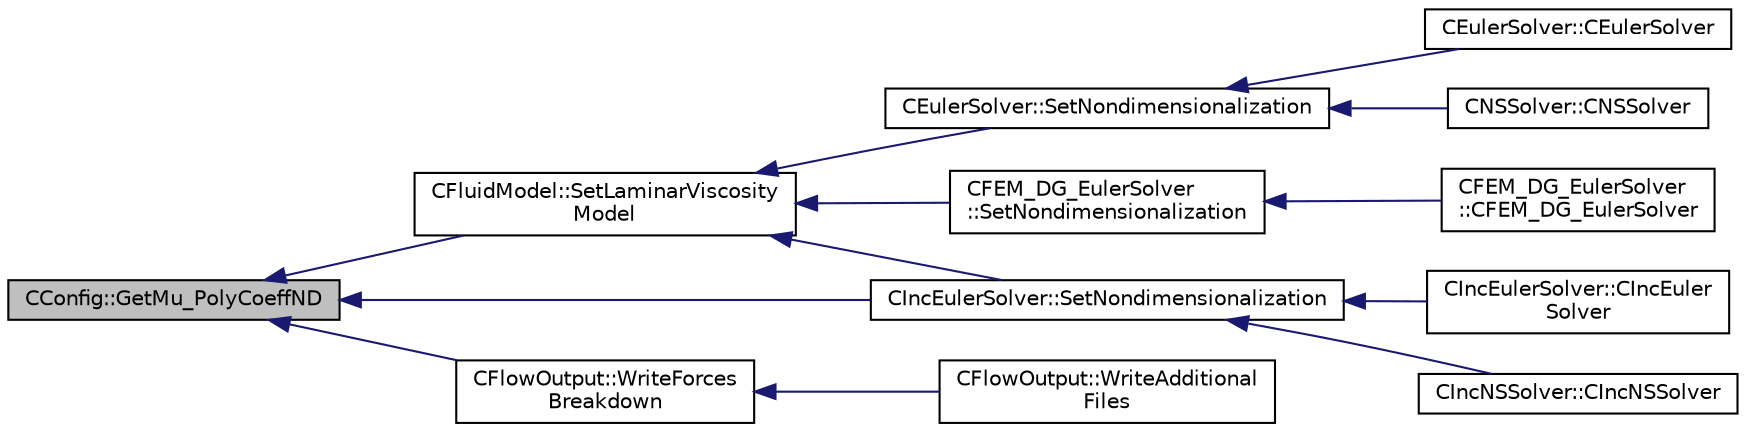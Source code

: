 digraph "CConfig::GetMu_PolyCoeffND"
{
  edge [fontname="Helvetica",fontsize="10",labelfontname="Helvetica",labelfontsize="10"];
  node [fontname="Helvetica",fontsize="10",shape=record];
  rankdir="LR";
  Node8002 [label="CConfig::GetMu_PolyCoeffND",height=0.2,width=0.4,color="black", fillcolor="grey75", style="filled", fontcolor="black"];
  Node8002 -> Node8003 [dir="back",color="midnightblue",fontsize="10",style="solid",fontname="Helvetica"];
  Node8003 [label="CFluidModel::SetLaminarViscosity\lModel",height=0.2,width=0.4,color="black", fillcolor="white", style="filled",URL="$class_c_fluid_model.html#ae5660a6bc666007eb80b491873d487d2",tooltip="Set viscosity model. "];
  Node8003 -> Node8004 [dir="back",color="midnightblue",fontsize="10",style="solid",fontname="Helvetica"];
  Node8004 [label="CEulerSolver::SetNondimensionalization",height=0.2,width=0.4,color="black", fillcolor="white", style="filled",URL="$class_c_euler_solver.html#a1c633d6e77fefb2e76308e2ba0af0c2c",tooltip="Set the solver nondimensionalization. "];
  Node8004 -> Node8005 [dir="back",color="midnightblue",fontsize="10",style="solid",fontname="Helvetica"];
  Node8005 [label="CEulerSolver::CEulerSolver",height=0.2,width=0.4,color="black", fillcolor="white", style="filled",URL="$class_c_euler_solver.html#ae1e74218b4e943111b100d7ddcbd4db9"];
  Node8004 -> Node8006 [dir="back",color="midnightblue",fontsize="10",style="solid",fontname="Helvetica"];
  Node8006 [label="CNSSolver::CNSSolver",height=0.2,width=0.4,color="black", fillcolor="white", style="filled",URL="$class_c_n_s_solver.html#a2a8ad49c42b4546696e631cf44b7788b"];
  Node8003 -> Node8007 [dir="back",color="midnightblue",fontsize="10",style="solid",fontname="Helvetica"];
  Node8007 [label="CFEM_DG_EulerSolver\l::SetNondimensionalization",height=0.2,width=0.4,color="black", fillcolor="white", style="filled",URL="$class_c_f_e_m___d_g___euler_solver.html#a31316dc2fe564329d9bb372961b10a3a",tooltip="Set the fluid solver nondimensionalization. "];
  Node8007 -> Node8008 [dir="back",color="midnightblue",fontsize="10",style="solid",fontname="Helvetica"];
  Node8008 [label="CFEM_DG_EulerSolver\l::CFEM_DG_EulerSolver",height=0.2,width=0.4,color="black", fillcolor="white", style="filled",URL="$class_c_f_e_m___d_g___euler_solver.html#a70d30ef9e7cd7620d54ec73f4b1ed28c"];
  Node8003 -> Node8009 [dir="back",color="midnightblue",fontsize="10",style="solid",fontname="Helvetica"];
  Node8009 [label="CIncEulerSolver::SetNondimensionalization",height=0.2,width=0.4,color="black", fillcolor="white", style="filled",URL="$class_c_inc_euler_solver.html#a2cffaa24417cb3803d36d38b3874d6d0",tooltip="Set the solver nondimensionalization. "];
  Node8009 -> Node8010 [dir="back",color="midnightblue",fontsize="10",style="solid",fontname="Helvetica"];
  Node8010 [label="CIncEulerSolver::CIncEuler\lSolver",height=0.2,width=0.4,color="black", fillcolor="white", style="filled",URL="$class_c_inc_euler_solver.html#a91f644b8f9a00215bac5bcd31dfc06d8"];
  Node8009 -> Node8011 [dir="back",color="midnightblue",fontsize="10",style="solid",fontname="Helvetica"];
  Node8011 [label="CIncNSSolver::CIncNSSolver",height=0.2,width=0.4,color="black", fillcolor="white", style="filled",URL="$class_c_inc_n_s_solver.html#a82152ac7e91fb1c5c073d98a1f08e2aa"];
  Node8002 -> Node8012 [dir="back",color="midnightblue",fontsize="10",style="solid",fontname="Helvetica"];
  Node8012 [label="CFlowOutput::WriteForces\lBreakdown",height=0.2,width=0.4,color="black", fillcolor="white", style="filled",URL="$class_c_flow_output.html#afacedef2006aa6fcf8c9a312b5f4430c",tooltip="Write the forces breakdown file. "];
  Node8012 -> Node8013 [dir="back",color="midnightblue",fontsize="10",style="solid",fontname="Helvetica"];
  Node8013 [label="CFlowOutput::WriteAdditional\lFiles",height=0.2,width=0.4,color="black", fillcolor="white", style="filled",URL="$class_c_flow_output.html#aaac3fb7b2575967b157c306065ab1ea8",tooltip="Write any additional files defined for the current solver. "];
  Node8002 -> Node8009 [dir="back",color="midnightblue",fontsize="10",style="solid",fontname="Helvetica"];
}
